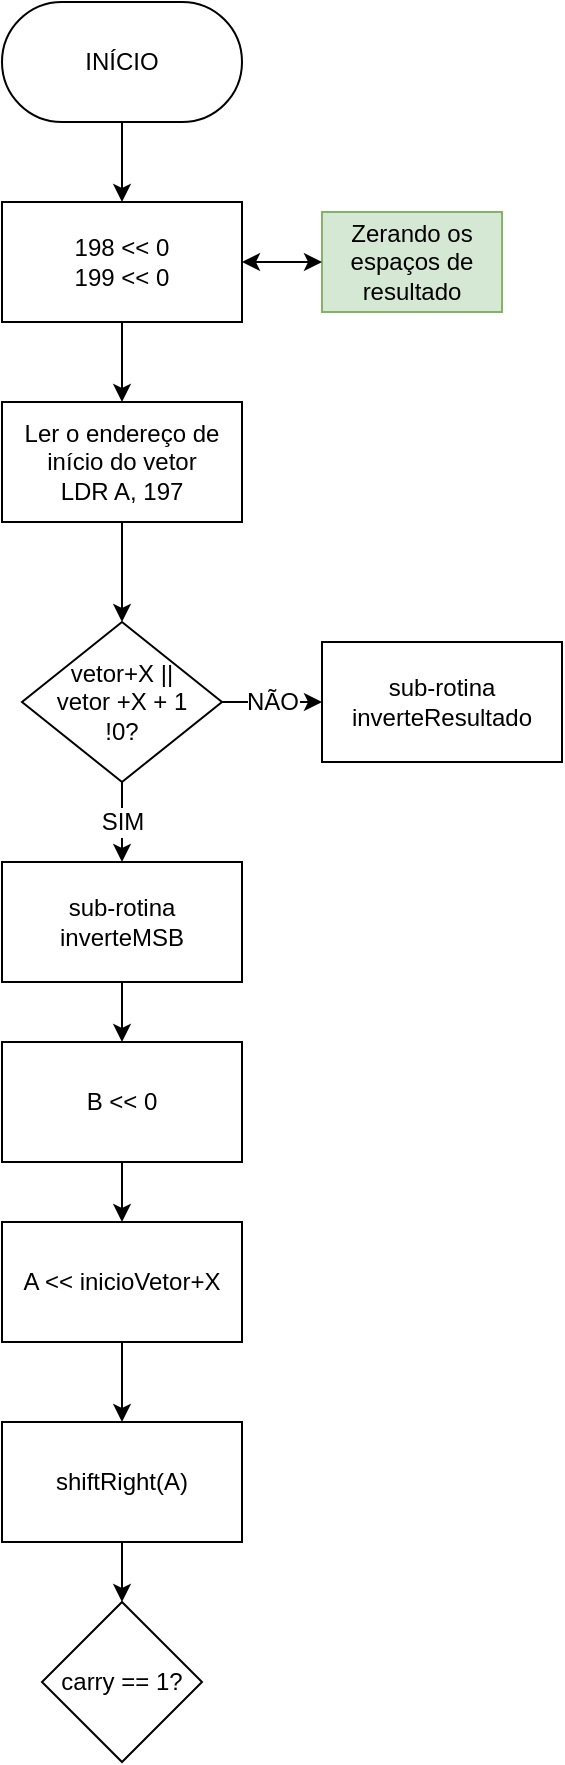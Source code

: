 <mxfile version="10.5.8" type="device"><diagram id="dCA2TlY6lDxiq0XONGCY" name="FluxogramaRad"><mxGraphModel dx="778" dy="492" grid="1" gridSize="10" guides="1" tooltips="1" connect="1" arrows="1" fold="1" page="1" pageScale="1" pageWidth="1169" pageHeight="1654" math="0" shadow="0"><root><mxCell id="0"/><mxCell id="1" parent="0"/><mxCell id="PgWtZmVva7IvM00GeAnz-1" value="INÍCIO" style="rounded=1;whiteSpace=wrap;html=1;arcSize=50;" parent="1" vertex="1"><mxGeometry x="70" y="40" width="120" height="60" as="geometry"/></mxCell><mxCell id="PgWtZmVva7IvM00GeAnz-2" value="" style="endArrow=classic;html=1;exitX=0.5;exitY=1;exitDx=0;exitDy=0;comic=0;" parent="1" source="PgWtZmVva7IvM00GeAnz-1" target="PgWtZmVva7IvM00GeAnz-3" edge="1"><mxGeometry width="50" height="50" relative="1" as="geometry"><mxPoint x="70" y="170" as="sourcePoint"/><mxPoint x="120" y="120" as="targetPoint"/></mxGeometry></mxCell><mxCell id="PgWtZmVva7IvM00GeAnz-3" value="198 &amp;lt;&amp;lt; 0&lt;br&gt;199 &amp;lt;&amp;lt; 0&lt;br&gt;" style="rounded=0;whiteSpace=wrap;html=1;arcSize=50;" parent="1" vertex="1"><mxGeometry x="70" y="140" width="120" height="60" as="geometry"/></mxCell><mxCell id="PgWtZmVva7IvM00GeAnz-4" value="Zerando os espaços de resultado" style="text;html=1;strokeColor=#82b366;fillColor=#d5e8d4;align=center;verticalAlign=middle;whiteSpace=wrap;rounded=0;comic=0;" parent="1" vertex="1"><mxGeometry x="230" y="145" width="90" height="50" as="geometry"/></mxCell><mxCell id="PgWtZmVva7IvM00GeAnz-5" value="" style="endArrow=classic;startArrow=classic;html=1;exitX=1;exitY=0.5;exitDx=0;exitDy=0;entryX=0;entryY=0.5;entryDx=0;entryDy=0;" parent="1" source="PgWtZmVva7IvM00GeAnz-3" target="PgWtZmVva7IvM00GeAnz-4" edge="1"><mxGeometry width="50" height="50" relative="1" as="geometry"><mxPoint x="190" y="200" as="sourcePoint"/><mxPoint x="240" y="150" as="targetPoint"/></mxGeometry></mxCell><mxCell id="PgWtZmVva7IvM00GeAnz-6" value="" style="endArrow=classic;html=1;exitX=0.5;exitY=1;exitDx=0;exitDy=0;comic=0;" parent="1" source="PgWtZmVva7IvM00GeAnz-3" target="PgWtZmVva7IvM00GeAnz-7" edge="1"><mxGeometry width="50" height="50" relative="1" as="geometry"><mxPoint x="70" y="270" as="sourcePoint"/><mxPoint x="120" y="220" as="targetPoint"/></mxGeometry></mxCell><mxCell id="PgWtZmVva7IvM00GeAnz-7" value="Ler o endereço de início do vetor&lt;br&gt;LDR A, 197&lt;br&gt;" style="rounded=0;whiteSpace=wrap;html=1;arcSize=50;" parent="1" vertex="1"><mxGeometry x="70" y="240" width="120" height="60" as="geometry"/></mxCell><mxCell id="PgWtZmVva7IvM00GeAnz-8" value="" style="endArrow=classic;html=1;exitX=0.5;exitY=1;exitDx=0;exitDy=0;entryX=0.5;entryY=0;entryDx=0;entryDy=0;" parent="1" source="PgWtZmVva7IvM00GeAnz-7" edge="1" target="3zC3S5GCJMYaCEiNNNBM-1"><mxGeometry width="50" height="50" relative="1" as="geometry"><mxPoint x="70" y="370" as="sourcePoint"/><mxPoint x="130" y="340" as="targetPoint"/></mxGeometry></mxCell><mxCell id="3zC3S5GCJMYaCEiNNNBM-2" value="SIM" style="edgeStyle=orthogonalEdgeStyle;rounded=0;orthogonalLoop=1;jettySize=auto;html=1;exitX=0.5;exitY=1;exitDx=0;exitDy=0;fontSize=12;entryX=0.5;entryY=0;entryDx=0;entryDy=0;" edge="1" parent="1" source="3zC3S5GCJMYaCEiNNNBM-1" target="IRDzsRvufDkLCITwKlTy-1"><mxGeometry relative="1" as="geometry"><mxPoint x="130" y="480" as="targetPoint"/></mxGeometry></mxCell><mxCell id="IRDzsRvufDkLCITwKlTy-2" value="NÃO" style="edgeStyle=orthogonalEdgeStyle;rounded=0;orthogonalLoop=1;jettySize=auto;html=1;exitX=1;exitY=0.5;exitDx=0;exitDy=0;fontSize=12;" edge="1" parent="1" source="3zC3S5GCJMYaCEiNNNBM-1" target="IRDzsRvufDkLCITwKlTy-3"><mxGeometry relative="1" as="geometry"><mxPoint x="230" y="390" as="targetPoint"/></mxGeometry></mxCell><mxCell id="3zC3S5GCJMYaCEiNNNBM-1" value="vetor+X ||&lt;br&gt;vetor +X + 1&lt;br&gt;!0?&lt;br&gt;" style="rhombus;whiteSpace=wrap;html=1;rounded=0;comic=0;strokeColor=#000000;fillColor=#ffffff;fontSize=12;" vertex="1" parent="1"><mxGeometry x="80" y="350" width="100" height="80" as="geometry"/></mxCell><mxCell id="iWCaTpJ13cdqFL-BZ0NF-1" style="edgeStyle=orthogonalEdgeStyle;rounded=0;orthogonalLoop=1;jettySize=auto;html=1;exitX=0.5;exitY=1;exitDx=0;exitDy=0;fontSize=12;" edge="1" parent="1" source="IRDzsRvufDkLCITwKlTy-1" target="ZeMMBqFYCatXRMTXpmBY-2"><mxGeometry relative="1" as="geometry"><mxPoint x="130" y="560" as="targetPoint"/></mxGeometry></mxCell><mxCell id="IRDzsRvufDkLCITwKlTy-1" value="sub-rotina&lt;br&gt;inverteMSB&lt;br&gt;" style="rounded=0;whiteSpace=wrap;html=1;comic=0;strokeColor=#000000;fillColor=#ffffff;fontSize=12;" vertex="1" parent="1"><mxGeometry x="70" y="470" width="120" height="60" as="geometry"/></mxCell><mxCell id="IRDzsRvufDkLCITwKlTy-3" value="sub-rotina&lt;br&gt;inverteResultado&lt;br&gt;" style="rounded=0;whiteSpace=wrap;html=1;" vertex="1" parent="1"><mxGeometry x="230" y="360" width="120" height="60" as="geometry"/></mxCell><mxCell id="ZeMMBqFYCatXRMTXpmBY-5" style="edgeStyle=orthogonalEdgeStyle;rounded=0;orthogonalLoop=1;jettySize=auto;html=1;exitX=0.5;exitY=1;exitDx=0;exitDy=0;fontSize=12;" edge="1" parent="1" source="ZeMMBqFYCatXRMTXpmBY-2" target="ZeMMBqFYCatXRMTXpmBY-6"><mxGeometry relative="1" as="geometry"><mxPoint x="130" y="680" as="targetPoint"/></mxGeometry></mxCell><mxCell id="ZeMMBqFYCatXRMTXpmBY-2" value="B &amp;lt;&amp;lt; 0" style="rounded=0;whiteSpace=wrap;html=1;" vertex="1" parent="1"><mxGeometry x="70" y="560" width="120" height="60" as="geometry"/></mxCell><mxCell id="h7rvbmi7jlKQdl5PNXpe-1" style="edgeStyle=orthogonalEdgeStyle;rounded=0;orthogonalLoop=1;jettySize=auto;html=1;exitX=0.5;exitY=1;exitDx=0;exitDy=0;fontSize=12;" edge="1" parent="1" source="ZeMMBqFYCatXRMTXpmBY-6" target="h7rvbmi7jlKQdl5PNXpe-2"><mxGeometry relative="1" as="geometry"><mxPoint x="130" y="780" as="targetPoint"/></mxGeometry></mxCell><mxCell id="ZeMMBqFYCatXRMTXpmBY-6" value="A &amp;lt;&amp;lt; inicioVetor+X" style="rounded=0;whiteSpace=wrap;html=1;" vertex="1" parent="1"><mxGeometry x="70" y="650" width="120" height="60" as="geometry"/></mxCell><mxCell id="Y6kmx7WWFdqGR04vTdgM-1" style="edgeStyle=orthogonalEdgeStyle;rounded=0;orthogonalLoop=1;jettySize=auto;html=1;exitX=0.5;exitY=1;exitDx=0;exitDy=0;fontSize=12;" edge="1" parent="1" source="h7rvbmi7jlKQdl5PNXpe-2" target="Y6kmx7WWFdqGR04vTdgM-2"><mxGeometry relative="1" as="geometry"><mxPoint x="130" y="870" as="targetPoint"/></mxGeometry></mxCell><mxCell id="h7rvbmi7jlKQdl5PNXpe-2" value="shiftRight(A)" style="rounded=0;whiteSpace=wrap;html=1;" vertex="1" parent="1"><mxGeometry x="70" y="750" width="120" height="60" as="geometry"/></mxCell><mxCell id="Y6kmx7WWFdqGR04vTdgM-2" value="carry == 1?" style="rhombus;whiteSpace=wrap;html=1;" vertex="1" parent="1"><mxGeometry x="90" y="840" width="80" height="80" as="geometry"/></mxCell></root></mxGraphModel></diagram><diagram id="k7YiRjTDtcQnAlI7Et77" name="FluxogramaC"><mxGraphModel dx="915" dy="579" grid="1" gridSize="10" guides="1" tooltips="1" connect="1" arrows="1" fold="1" page="1" pageScale="1" pageWidth="1169" pageHeight="1654" math="0" shadow="0"><root><mxCell id="a9_WPh1rAfJv-SnhLLY3-0"/><mxCell id="a9_WPh1rAfJv-SnhLLY3-1" parent="a9_WPh1rAfJv-SnhLLY3-0"/><mxCell id="SX3fTWgBd0jloyepQEvo-0" value="INÍCIO DO PROGRAMA" style="rounded=1;whiteSpace=wrap;html=1;strokeColor=#000000;fillColor=#ffffff;arcSize=50;" parent="a9_WPh1rAfJv-SnhLLY3-1" vertex="1"><mxGeometry x="20" y="20" width="120" height="60" as="geometry"/></mxCell><mxCell id="SX3fTWgBd0jloyepQEvo-1" value="" style="endArrow=classic;html=1;exitX=0.5;exitY=1;exitDx=0;exitDy=0;" parent="a9_WPh1rAfJv-SnhLLY3-1" source="SX3fTWgBd0jloyepQEvo-0" target="SX3fTWgBd0jloyepQEvo-2" edge="1"><mxGeometry width="50" height="50" relative="1" as="geometry"><mxPoint x="20" y="150" as="sourcePoint"/><mxPoint x="80" y="130" as="targetPoint"/></mxGeometry></mxCell><mxCell id="SX3fTWgBd0jloyepQEvo-2" value="Declaração de variáveis inicializadas em 0&lt;br&gt;" style="rounded=0;whiteSpace=wrap;html=1;" parent="a9_WPh1rAfJv-SnhLLY3-1" vertex="1"><mxGeometry x="20" y="110" width="120" height="60" as="geometry"/></mxCell><mxCell id="SX3fTWgBd0jloyepQEvo-3" value="" style="endArrow=classic;html=1;exitX=0.5;exitY=1;exitDx=0;exitDy=0;" parent="a9_WPh1rAfJv-SnhLLY3-1" source="SX3fTWgBd0jloyepQEvo-2" target="SX3fTWgBd0jloyepQEvo-4" edge="1"><mxGeometry width="50" height="50" relative="1" as="geometry"><mxPoint x="20" y="240" as="sourcePoint"/><mxPoint x="70" y="190" as="targetPoint"/></mxGeometry></mxCell><mxCell id="SX3fTWgBd0jloyepQEvo-4" value="Leitura do endereço de início do vetor para variável ponteiro" style="rounded=0;whiteSpace=wrap;html=1;" parent="a9_WPh1rAfJv-SnhLLY3-1" vertex="1"><mxGeometry x="20" y="210" width="120" height="60" as="geometry"/></mxCell><mxCell id="SX3fTWgBd0jloyepQEvo-5" value="" style="endArrow=classic;html=1;exitX=0.5;exitY=1;exitDx=0;exitDy=0;" parent="a9_WPh1rAfJv-SnhLLY3-1" source="SX3fTWgBd0jloyepQEvo-4" target="SX3fTWgBd0jloyepQEvo-7" edge="1"><mxGeometry width="50" height="50" relative="1" as="geometry"><mxPoint x="20" y="340" as="sourcePoint"/><mxPoint x="160" y="310" as="targetPoint"/></mxGeometry></mxCell><mxCell id="SX3fTWgBd0jloyepQEvo-7" value="vetor[i] OU&amp;nbsp;&lt;br style=&quot;font-size: 12px&quot;&gt;vetor[i+1] são&lt;br style=&quot;font-size: 12px&quot;&gt;diferentes&lt;br&gt;&amp;nbsp;de 0?" style="rhombus;whiteSpace=wrap;html=1;rounded=0;strokeColor=#000000;fillColor=#ffffff;fontSize=12;" parent="a9_WPh1rAfJv-SnhLLY3-1" vertex="1"><mxGeometry x="15" y="310" width="130" height="100" as="geometry"/></mxCell><mxCell id="SX3fTWgBd0jloyepQEvo-8" value="NÃO" style="endArrow=classic;html=1;exitX=1;exitY=0.5;exitDx=0;exitDy=0;entryX=0;entryY=0.5;entryDx=0;entryDy=0;" parent="a9_WPh1rAfJv-SnhLLY3-1" source="SX3fTWgBd0jloyepQEvo-7" edge="1"><mxGeometry width="50" height="50" relative="1" as="geometry"><mxPoint x="20" y="480" as="sourcePoint"/><mxPoint x="190" y="360" as="targetPoint"/></mxGeometry></mxCell><mxCell id="SX3fTWgBd0jloyepQEvo-10" value="SIM" style="endArrow=classic;html=1;exitX=0.5;exitY=1;exitDx=0;exitDy=0;entryX=0.5;entryY=0;entryDx=0;entryDy=0;" parent="a9_WPh1rAfJv-SnhLLY3-1" source="SX3fTWgBd0jloyepQEvo-7" target="WjsxsBZY9mCBMnqQpR8--10" edge="1"><mxGeometry width="50" height="50" relative="1" as="geometry"><mxPoint x="20" y="480" as="sourcePoint"/><mxPoint x="80" y="460" as="targetPoint"/></mxGeometry></mxCell><mxCell id="WjsxsBZY9mCBMnqQpR8--7" value="&lt;div style=&quot;text-align: left&quot;&gt;&lt;span&gt;char:&lt;/span&gt;&lt;/div&gt;&lt;div style=&quot;text-align: left&quot;&gt;&lt;span&gt;registradorA = 0, registradorB = 0,&lt;/span&gt;&lt;/div&gt;&lt;div style=&quot;text-align: left&quot;&gt;&lt;span&gt;resultadoMSB = 0, resultadoLSB = 0,&lt;/span&gt;&lt;/div&gt;&lt;div style=&quot;text-align: left&quot;&gt;&lt;span&gt;i&lt;/span&gt;&lt;span&gt;&amp;nbsp;= 0&lt;/span&gt;&lt;span&gt;,&amp;nbsp;&lt;/span&gt;&lt;span&gt;vetor[55]** ***,&lt;/span&gt;&lt;/div&gt;&lt;div style=&quot;text-align: left&quot;&gt;&lt;span&gt;carry = 0&lt;/span&gt;&lt;/div&gt;&lt;div style=&quot;text-align: left&quot;&gt;&lt;span&gt;&lt;br&gt;&lt;/span&gt;&lt;/div&gt;&lt;div style=&quot;text-align: left&quot;&gt;&lt;span&gt;*i corresponde ao registradorX no Ramses, mas chamo aqui de i por limpeza de código&lt;/span&gt;&lt;/div&gt;&lt;div style=&quot;text-align: left&quot;&gt;&lt;span&gt;**vetor possui 55 posições possíveis e será preenchido manualmente para casos de teste&lt;/span&gt;&lt;/div&gt;&lt;div style=&quot;text-align: left&quot;&gt;***ao invés de declarar uma variável para marcar o início do vetor como será feito no Ramses, será usada a própria &quot;vetor[0]&quot; como ponteiro para o início&lt;/div&gt;" style="text;html=1;strokeColor=#82b366;fillColor=#d5e8d4;align=center;verticalAlign=middle;whiteSpace=wrap;rounded=0;comic=0;" parent="a9_WPh1rAfJv-SnhLLY3-1" vertex="1"><mxGeometry x="200" y="18.5" width="220" height="243" as="geometry"/></mxCell><mxCell id="WjsxsBZY9mCBMnqQpR8--8" value="" style="endArrow=classic;startArrow=classic;html=1;exitX=1;exitY=0.5;exitDx=0;exitDy=0;entryX=0;entryY=0.5;entryDx=0;entryDy=0;" parent="a9_WPh1rAfJv-SnhLLY3-1" source="SX3fTWgBd0jloyepQEvo-2" target="WjsxsBZY9mCBMnqQpR8--7" edge="1"><mxGeometry width="50" height="50" relative="1" as="geometry"><mxPoint x="20" y="690" as="sourcePoint"/><mxPoint x="70" y="640" as="targetPoint"/></mxGeometry></mxCell><mxCell id="WjsxsBZY9mCBMnqQpR8--10" value="sub-rotina (função) inverteMSB&lt;br&gt;" style="rounded=0;whiteSpace=wrap;html=1;" parent="a9_WPh1rAfJv-SnhLLY3-1" vertex="1"><mxGeometry x="20" y="440" width="120" height="60" as="geometry"/></mxCell><mxCell id="WjsxsBZY9mCBMnqQpR8--11" value="" style="endArrow=classic;html=1;exitX=0.5;exitY=1;exitDx=0;exitDy=0;" parent="a9_WPh1rAfJv-SnhLLY3-1" source="WjsxsBZY9mCBMnqQpR8--10" target="WjsxsBZY9mCBMnqQpR8--18" edge="1"><mxGeometry width="50" height="50" relative="1" as="geometry"><mxPoint x="20" y="880" as="sourcePoint"/><mxPoint x="80" y="520" as="targetPoint"/></mxGeometry></mxCell><mxCell id="WjsxsBZY9mCBMnqQpR8--34" value="inverteMSB" style="group;fillColor=#d5e8d4;strokeColor=#82b366;strokeWidth=1;perimeterSpacing=0;fontStyle=1;rounded=0;labelBackgroundColor=#ffffff;" parent="a9_WPh1rAfJv-SnhLLY3-1" vertex="1" connectable="0"><mxGeometry x="20" y="530" width="490" height="570" as="geometry"/></mxCell><mxCell id="SX3fTWgBd0jloyepQEvo-11" value="registradorA &amp;lt;&amp;lt; &lt;br&gt;vetor[i]&lt;br&gt;" style="rounded=0;whiteSpace=wrap;html=1;" parent="WjsxsBZY9mCBMnqQpR8--34" vertex="1"><mxGeometry y="100" width="120" height="60" as="geometry"/></mxCell><mxCell id="WjsxsBZY9mCBMnqQpR8--1" value="" style="endArrow=classic;html=1;exitX=0.5;exitY=1;exitDx=0;exitDy=0;entryX=0.5;entryY=0;entryDx=0;entryDy=0;" parent="WjsxsBZY9mCBMnqQpR8--34" source="SX3fTWgBd0jloyepQEvo-11" target="WjsxsBZY9mCBMnqQpR8--4" edge="1"><mxGeometry width="50" height="50" relative="1" as="geometry"><mxPoint y="60" as="sourcePoint"/><mxPoint x="100" y="20" as="targetPoint"/></mxGeometry></mxCell><mxCell id="WjsxsBZY9mCBMnqQpR8--18" value="registradorB &amp;lt;&amp;lt; 0" style="rounded=1;whiteSpace=wrap;html=1;arcSize=50;" parent="WjsxsBZY9mCBMnqQpR8--34" vertex="1"><mxGeometry width="120" height="60" as="geometry"/></mxCell><mxCell id="WjsxsBZY9mCBMnqQpR8--25" value="i++" style="rounded=0;whiteSpace=wrap;html=1;comic=0;strokeColor=#000000;fillColor=#ffffff;gradientColor=none;" parent="WjsxsBZY9mCBMnqQpR8--34" vertex="1"><mxGeometry x="360" y="190" width="120" height="60" as="geometry"/></mxCell><mxCell id="WjsxsBZY9mCBMnqQpR8--39" value="resultadoLSB &amp;lt;&amp;lt; registradorA" style="rounded=0;whiteSpace=wrap;html=1;" parent="WjsxsBZY9mCBMnqQpR8--34" vertex="1"><mxGeometry x="360" y="89" width="120" height="60" as="geometry"/></mxCell><mxCell id="WjsxsBZY9mCBMnqQpR8--40" value="" style="endArrow=classic;html=1;exitX=0.5;exitY=1;exitDx=0;exitDy=0;entryX=0.5;entryY=0;entryDx=0;entryDy=0;" parent="WjsxsBZY9mCBMnqQpR8--34" source="WjsxsBZY9mCBMnqQpR8--39" target="WjsxsBZY9mCBMnqQpR8--25" edge="1"><mxGeometry width="50" height="50" relative="1" as="geometry"><mxPoint y="640" as="sourcePoint"/><mxPoint x="50" y="590" as="targetPoint"/></mxGeometry></mxCell><mxCell id="WjsxsBZY9mCBMnqQpR8--46" value="" style="endArrow=classic;html=1;exitX=0.5;exitY=1;exitDx=0;exitDy=0;entryX=0.5;entryY=0;entryDx=0;entryDy=0;" parent="WjsxsBZY9mCBMnqQpR8--34" source="WjsxsBZY9mCBMnqQpR8--18" target="SX3fTWgBd0jloyepQEvo-11" edge="1"><mxGeometry width="50" height="50" relative="1" as="geometry"><mxPoint y="640" as="sourcePoint"/><mxPoint x="50" y="590" as="targetPoint"/></mxGeometry></mxCell><mxCell id="WjsxsBZY9mCBMnqQpR8--97" value="FIM DA SUB-ROTINA" style="rounded=1;whiteSpace=wrap;html=1;comic=0;strokeColor=#000000;strokeWidth=1;fillColor=#ffffff;gradientColor=none;arcSize=50;" parent="WjsxsBZY9mCBMnqQpR8--34" vertex="1"><mxGeometry x="357.5" y="400" width="120" height="60" as="geometry"/></mxCell><mxCell id="Od-lPtCEd5k9DFupWi8m-9" value="rotateRightx4" style="group;fillColor=#e1d5e7;strokeColor=#9673a6;fontStyle=1;fontSize=9;" vertex="1" connectable="0" parent="WjsxsBZY9mCBMnqQpR8--34"><mxGeometry y="190" width="305" height="380" as="geometry"/></mxCell><mxCell id="WjsxsBZY9mCBMnqQpR8--4" value="carry &amp;lt;&amp;lt; registradorA&amp;nbsp;% 2" style="rounded=0;whiteSpace=wrap;html=1;comic=0;strokeColor=#000000;fillColor=#ffffff;gradientColor=none;" parent="Od-lPtCEd5k9DFupWi8m-9" vertex="1"><mxGeometry y="10" width="120" height="60" as="geometry"/></mxCell><mxCell id="WjsxsBZY9mCBMnqQpR8--9" value="" style="endArrow=classic;html=1;exitX=0.5;exitY=1;exitDx=0;exitDy=0;entryX=0.5;entryY=0;entryDx=0;entryDy=0;" parent="Od-lPtCEd5k9DFupWi8m-9" source="WjsxsBZY9mCBMnqQpR8--4" target="WjsxsBZY9mCBMnqQpR8--13" edge="1"><mxGeometry width="50" height="50" relative="1" as="geometry"><mxPoint y="-30" as="sourcePoint"/><mxPoint x="60" y="50" as="targetPoint"/></mxGeometry></mxCell><mxCell id="WjsxsBZY9mCBMnqQpR8--13" value="registradorA &amp;lt;&amp;lt; registradorA / 2" style="rounded=0;whiteSpace=wrap;html=1;comic=0;strokeColor=#000000;fillColor=#ffffff;gradientColor=none;" parent="Od-lPtCEd5k9DFupWi8m-9" vertex="1"><mxGeometry y="110" width="120" height="60" as="geometry"/></mxCell><mxCell id="WjsxsBZY9mCBMnqQpR8--17" value="registradorB &amp;lt; 4" style="rhombus;whiteSpace=wrap;html=1;" parent="Od-lPtCEd5k9DFupWi8m-9" vertex="1"><mxGeometry x="185" width="120" height="80" as="geometry"/></mxCell><mxCell id="WjsxsBZY9mCBMnqQpR8--20" value="" style="endArrow=classic;html=1;exitX=0.5;exitY=1;exitDx=0;exitDy=0;" parent="Od-lPtCEd5k9DFupWi8m-9" source="WjsxsBZY9mCBMnqQpR8--13" target="WjsxsBZY9mCBMnqQpR8--26" edge="1"><mxGeometry width="50" height="50" relative="1" as="geometry"><mxPoint y="240" as="sourcePoint"/><mxPoint x="50" y="200" as="targetPoint"/></mxGeometry></mxCell><mxCell id="WjsxsBZY9mCBMnqQpR8--21" value="registadorB++" style="rounded=0;whiteSpace=wrap;html=1;" parent="Od-lPtCEd5k9DFupWi8m-9" vertex="1"><mxGeometry x="185" y="210" width="120" height="60" as="geometry"/></mxCell><mxCell id="WjsxsBZY9mCBMnqQpR8--26" value="carry == 1" style="rhombus;whiteSpace=wrap;html=1;" parent="Od-lPtCEd5k9DFupWi8m-9" vertex="1"><mxGeometry x="20" y="200" width="80" height="80" as="geometry"/></mxCell><mxCell id="WjsxsBZY9mCBMnqQpR8--27" value="SIM" style="endArrow=classic;html=1;exitX=0.5;exitY=1;exitDx=0;exitDy=0;" parent="Od-lPtCEd5k9DFupWi8m-9" source="WjsxsBZY9mCBMnqQpR8--26" target="WjsxsBZY9mCBMnqQpR8--28" edge="1"><mxGeometry width="50" height="50" relative="1" as="geometry"><mxPoint y="350" as="sourcePoint"/><mxPoint x="60" y="320" as="targetPoint"/></mxGeometry></mxCell><mxCell id="WjsxsBZY9mCBMnqQpR8--28" value="registradorA += 128" style="rounded=0;whiteSpace=wrap;html=1;" parent="Od-lPtCEd5k9DFupWi8m-9" vertex="1"><mxGeometry y="320" width="120" height="60" as="geometry"/></mxCell><mxCell id="WjsxsBZY9mCBMnqQpR8--29" value="NÃO" style="endArrow=classic;html=1;exitX=1;exitY=0.5;exitDx=0;exitDy=0;" parent="Od-lPtCEd5k9DFupWi8m-9" source="WjsxsBZY9mCBMnqQpR8--26" target="WjsxsBZY9mCBMnqQpR8--21" edge="1"><mxGeometry width="50" height="50" relative="1" as="geometry"><mxPoint y="450" as="sourcePoint"/><mxPoint x="50" y="400" as="targetPoint"/></mxGeometry></mxCell><mxCell id="WjsxsBZY9mCBMnqQpR8--30" value="" style="endArrow=classic;html=1;exitX=1;exitY=0.5;exitDx=0;exitDy=0;entryX=0.5;entryY=1;entryDx=0;entryDy=0;" parent="Od-lPtCEd5k9DFupWi8m-9" source="WjsxsBZY9mCBMnqQpR8--28" target="WjsxsBZY9mCBMnqQpR8--21" edge="1"><mxGeometry width="50" height="50" relative="1" as="geometry"><mxPoint y="450" as="sourcePoint"/><mxPoint x="50" y="400" as="targetPoint"/><Array as="points"><mxPoint x="245" y="350"/></Array></mxGeometry></mxCell><mxCell id="WjsxsBZY9mCBMnqQpR8--23" value="SIM" style="endArrow=classic;html=1;exitX=0;exitY=0.5;exitDx=0;exitDy=0;entryX=1;entryY=0.5;entryDx=0;entryDy=0;" parent="Od-lPtCEd5k9DFupWi8m-9" source="WjsxsBZY9mCBMnqQpR8--17" target="WjsxsBZY9mCBMnqQpR8--4" edge="1"><mxGeometry width="50" height="50" relative="1" as="geometry"><mxPoint y="530" as="sourcePoint"/><mxPoint x="50" y="480" as="targetPoint"/></mxGeometry></mxCell><mxCell id="WjsxsBZY9mCBMnqQpR8--22" value="" style="endArrow=classic;html=1;exitX=0.5;exitY=0;exitDx=0;exitDy=0;entryX=0.5;entryY=1;entryDx=0;entryDy=0;" parent="Od-lPtCEd5k9DFupWi8m-9" source="WjsxsBZY9mCBMnqQpR8--21" target="WjsxsBZY9mCBMnqQpR8--17" edge="1"><mxGeometry width="50" height="50" relative="1" as="geometry"><mxPoint y="530" as="sourcePoint"/><mxPoint x="50" y="480" as="targetPoint"/><Array as="points"/></mxGeometry></mxCell><mxCell id="WjsxsBZY9mCBMnqQpR8--35" value="" style="endArrow=classic;html=1;exitX=0.5;exitY=1;exitDx=0;exitDy=0;" parent="a9_WPh1rAfJv-SnhLLY3-1" source="WjsxsBZY9mCBMnqQpR8--25" target="WjsxsBZY9mCBMnqQpR8--36" edge="1"><mxGeometry width="50" height="50" relative="1" as="geometry"><mxPoint x="80" y="1170" as="sourcePoint"/><mxPoint x="450" y="840" as="targetPoint"/></mxGeometry></mxCell><mxCell id="WjsxsBZY9mCBMnqQpR8--36" value="sub-rotina (função)&lt;br&gt;inverteLSB&lt;br&gt;" style="rounded=0;whiteSpace=wrap;html=1;" parent="a9_WPh1rAfJv-SnhLLY3-1" vertex="1"><mxGeometry x="380" y="810" width="120" height="60" as="geometry"/></mxCell><mxCell id="WjsxsBZY9mCBMnqQpR8--37" value="registradorA += resultadoLSB" style="rounded=0;whiteSpace=wrap;html=1;" parent="a9_WPh1rAfJv-SnhLLY3-1" vertex="1"><mxGeometry x="205" y="620" width="120" height="60" as="geometry"/></mxCell><mxCell id="WjsxsBZY9mCBMnqQpR8--24" value="NÃO" style="endArrow=classic;html=1;exitX=0.5;exitY=0;exitDx=0;exitDy=0;" parent="a9_WPh1rAfJv-SnhLLY3-1" source="WjsxsBZY9mCBMnqQpR8--17" target="WjsxsBZY9mCBMnqQpR8--37" edge="1"><mxGeometry width="50" height="50" relative="1" as="geometry"><mxPoint x="20" y="1060" as="sourcePoint"/><mxPoint x="265" y="680" as="targetPoint"/></mxGeometry></mxCell><mxCell id="WjsxsBZY9mCBMnqQpR8--38" value="" style="endArrow=classic;html=1;exitX=1;exitY=0.5;exitDx=0;exitDy=0;" parent="a9_WPh1rAfJv-SnhLLY3-1" source="WjsxsBZY9mCBMnqQpR8--37" target="WjsxsBZY9mCBMnqQpR8--39" edge="1"><mxGeometry width="50" height="50" relative="1" as="geometry"><mxPoint x="20" y="1170" as="sourcePoint"/><mxPoint x="360" y="649" as="targetPoint"/></mxGeometry></mxCell><mxCell id="WjsxsBZY9mCBMnqQpR8--41" value="" style="endArrow=classic;html=1;exitX=1;exitY=0.5;exitDx=0;exitDy=0;entryX=0;entryY=0.5;entryDx=0;entryDy=0;" parent="a9_WPh1rAfJv-SnhLLY3-1" source="WjsxsBZY9mCBMnqQpR8--36" target="WjsxsBZY9mCBMnqQpR8--42" edge="1"><mxGeometry width="50" height="50" relative="1" as="geometry"><mxPoint x="20" y="1170" as="sourcePoint"/><mxPoint x="550" y="840" as="targetPoint"/><Array as="points"><mxPoint x="520" y="840"/><mxPoint x="520" y="560"/></Array></mxGeometry></mxCell><mxCell id="WjsxsBZY9mCBMnqQpR8--93" value="inverteLSB" style="group;fillColor=#f8cecc;strokeColor=#b85450;fontStyle=1;labelBackgroundColor=#ffffff;" parent="a9_WPh1rAfJv-SnhLLY3-1" vertex="1" connectable="0"><mxGeometry x="549.706" y="530" width="500.324" height="570" as="geometry"/></mxCell><mxCell id="WjsxsBZY9mCBMnqQpR8--42" value="registradorB &amp;lt;&amp;lt; 0" style="rounded=1;whiteSpace=wrap;html=1;arcSize=50;" parent="WjsxsBZY9mCBMnqQpR8--93" vertex="1"><mxGeometry x="0.294" width="120" height="60" as="geometry"/></mxCell><mxCell id="WjsxsBZY9mCBMnqQpR8--50" value="registradorA &amp;lt;&amp;lt; &lt;br&gt;vetor[i]&lt;br&gt;" style="rounded=0;whiteSpace=wrap;html=1;" parent="WjsxsBZY9mCBMnqQpR8--93" vertex="1"><mxGeometry y="99.912" width="120" height="60" as="geometry"/></mxCell><mxCell id="WjsxsBZY9mCBMnqQpR8--49" style="edgeStyle=orthogonalEdgeStyle;rounded=0;comic=0;orthogonalLoop=1;jettySize=auto;html=1;exitX=0.5;exitY=1;exitDx=0;exitDy=0;" parent="WjsxsBZY9mCBMnqQpR8--93" source="WjsxsBZY9mCBMnqQpR8--42" target="WjsxsBZY9mCBMnqQpR8--50" edge="1"><mxGeometry relative="1" as="geometry"><mxPoint x="60" y="100.412" as="targetPoint"/></mxGeometry></mxCell><mxCell id="WjsxsBZY9mCBMnqQpR8--51" style="edgeStyle=orthogonalEdgeStyle;rounded=0;comic=0;orthogonalLoop=1;jettySize=auto;html=1;exitX=0.5;exitY=1;exitDx=0;exitDy=0;" parent="WjsxsBZY9mCBMnqQpR8--93" source="WjsxsBZY9mCBMnqQpR8--50" target="WjsxsBZY9mCBMnqQpR8--52" edge="1"><mxGeometry relative="1" as="geometry"><mxPoint x="60" y="200.412" as="targetPoint"/></mxGeometry></mxCell><mxCell id="WjsxsBZY9mCBMnqQpR8--87" value="registradorA += resultadoMSB" style="rounded=0;whiteSpace=wrap;html=1;" parent="WjsxsBZY9mCBMnqQpR8--93" vertex="1"><mxGeometry x="200.294" y="89" width="120" height="60" as="geometry"/></mxCell><mxCell id="WjsxsBZY9mCBMnqQpR8--88" value="NÃO" style="edgeStyle=orthogonalEdgeStyle;comic=0;orthogonalLoop=1;jettySize=auto;html=1;exitX=0.5;exitY=0;exitDx=0;exitDy=0;entryX=0.5;entryY=1;entryDx=0;entryDy=0;" parent="WjsxsBZY9mCBMnqQpR8--93" source="WjsxsBZY9mCBMnqQpR8--84" target="WjsxsBZY9mCBMnqQpR8--87" edge="1"><mxGeometry relative="1" as="geometry"/></mxCell><mxCell id="WjsxsBZY9mCBMnqQpR8--89" value="resultadoMSB &amp;lt;&amp;lt; registradorA" style="rounded=0;whiteSpace=wrap;html=1;" parent="WjsxsBZY9mCBMnqQpR8--93" vertex="1"><mxGeometry x="380.294" y="89" width="120" height="60" as="geometry"/></mxCell><mxCell id="WjsxsBZY9mCBMnqQpR8--90" style="edgeStyle=orthogonalEdgeStyle;comic=0;orthogonalLoop=1;jettySize=auto;html=1;exitX=1;exitY=0.5;exitDx=0;exitDy=0;entryX=0;entryY=0.5;entryDx=0;entryDy=0;" parent="WjsxsBZY9mCBMnqQpR8--93" source="WjsxsBZY9mCBMnqQpR8--87" target="WjsxsBZY9mCBMnqQpR8--89" edge="1"><mxGeometry relative="1" as="geometry"/></mxCell><mxCell id="WjsxsBZY9mCBMnqQpR8--96" style="edgeStyle=orthogonalEdgeStyle;comic=0;orthogonalLoop=1;jettySize=auto;html=1;exitX=0.5;exitY=1;exitDx=0;exitDy=0;entryX=0.5;entryY=0;entryDx=0;entryDy=0;" parent="WjsxsBZY9mCBMnqQpR8--93" source="WjsxsBZY9mCBMnqQpR8--91" target="WjsxsBZY9mCBMnqQpR8--95" edge="1"><mxGeometry relative="1" as="geometry"/></mxCell><mxCell id="WjsxsBZY9mCBMnqQpR8--91" value="i++" style="rounded=0;whiteSpace=wrap;html=1;comic=0;strokeColor=#000000;fillColor=#ffffff;gradientColor=none;" parent="WjsxsBZY9mCBMnqQpR8--93" vertex="1"><mxGeometry x="380.324" y="190" width="120" height="60" as="geometry"/></mxCell><mxCell id="WjsxsBZY9mCBMnqQpR8--92" style="edgeStyle=orthogonalEdgeStyle;comic=0;orthogonalLoop=1;jettySize=auto;html=1;exitX=0.5;exitY=1;exitDx=0;exitDy=0;entryX=0.5;entryY=0;entryDx=0;entryDy=0;" parent="WjsxsBZY9mCBMnqQpR8--93" source="WjsxsBZY9mCBMnqQpR8--89" target="WjsxsBZY9mCBMnqQpR8--91" edge="1"><mxGeometry relative="1" as="geometry"/></mxCell><mxCell id="WjsxsBZY9mCBMnqQpR8--95" value="FIM DA SUB-ROTINA" style="rounded=1;whiteSpace=wrap;html=1;comic=0;strokeColor=#000000;strokeWidth=1;fillColor=#ffffff;gradientColor=none;arcSize=50;" parent="WjsxsBZY9mCBMnqQpR8--93" vertex="1"><mxGeometry x="380.294" y="280" width="120" height="60" as="geometry"/></mxCell><mxCell id="Od-lPtCEd5k9DFupWi8m-4" value="rotateRightx4" style="group;fillColor=#e1d5e7;strokeColor=#9673a6;fontStyle=1;fontSize=9;" vertex="1" connectable="0" parent="WjsxsBZY9mCBMnqQpR8--93"><mxGeometry y="190" width="320.294" height="380" as="geometry"/></mxCell><mxCell id="WjsxsBZY9mCBMnqQpR8--52" value="carry &amp;lt;&amp;lt; &lt;br&gt;registradorA % 2" style="rounded=0;whiteSpace=wrap;html=1;" parent="Od-lPtCEd5k9DFupWi8m-4" vertex="1"><mxGeometry y="9.912" width="120" height="60" as="geometry"/></mxCell><mxCell id="WjsxsBZY9mCBMnqQpR8--54" value="registradorA &amp;lt;&amp;lt; registradorA / 2" style="rounded=0;whiteSpace=wrap;html=1;" parent="Od-lPtCEd5k9DFupWi8m-4" vertex="1"><mxGeometry x="0.294" y="107" width="120" height="63" as="geometry"/></mxCell><mxCell id="WjsxsBZY9mCBMnqQpR8--78" value="carry == 1" style="rhombus;whiteSpace=wrap;html=1;" parent="Od-lPtCEd5k9DFupWi8m-4" vertex="1"><mxGeometry x="19.794" y="200" width="80" height="80" as="geometry"/></mxCell><mxCell id="WjsxsBZY9mCBMnqQpR8--79" value="registradorA += 128" style="rounded=0;whiteSpace=wrap;html=1;" parent="Od-lPtCEd5k9DFupWi8m-4" vertex="1"><mxGeometry x="0.294" y="320" width="120" height="60" as="geometry"/></mxCell><mxCell id="WjsxsBZY9mCBMnqQpR8--81" value="registadorB++" style="rounded=0;whiteSpace=wrap;html=1;" parent="Od-lPtCEd5k9DFupWi8m-4" vertex="1"><mxGeometry x="200.294" y="210" width="120" height="60" as="geometry"/></mxCell><mxCell id="WjsxsBZY9mCBMnqQpR8--84" value="registradorB &amp;lt; 4" style="rhombus;whiteSpace=wrap;html=1;" parent="Od-lPtCEd5k9DFupWi8m-4" vertex="1"><mxGeometry x="200.294" width="120" height="80" as="geometry"/></mxCell><mxCell id="WjsxsBZY9mCBMnqQpR8--53" style="edgeStyle=orthogonalEdgeStyle;rounded=0;comic=0;orthogonalLoop=1;jettySize=auto;html=1;exitX=0.5;exitY=1;exitDx=0;exitDy=0;" parent="Od-lPtCEd5k9DFupWi8m-4" source="WjsxsBZY9mCBMnqQpR8--52" target="WjsxsBZY9mCBMnqQpR8--54" edge="1"><mxGeometry relative="1" as="geometry"><mxPoint x="60" y="289.824" as="targetPoint"/></mxGeometry></mxCell><mxCell id="WjsxsBZY9mCBMnqQpR8--55" style="edgeStyle=orthogonalEdgeStyle;rounded=0;comic=0;orthogonalLoop=1;jettySize=auto;html=1;exitX=0.5;exitY=1;exitDx=0;exitDy=0;entryX=0.5;entryY=0;entryDx=0;entryDy=0;" parent="Od-lPtCEd5k9DFupWi8m-4" source="WjsxsBZY9mCBMnqQpR8--54" target="WjsxsBZY9mCBMnqQpR8--78" edge="1"><mxGeometry relative="1" as="geometry"><mxPoint x="60.294" y="400" as="targetPoint"/></mxGeometry></mxCell><mxCell id="WjsxsBZY9mCBMnqQpR8--80" value="SIM" style="edgeStyle=orthogonalEdgeStyle;rounded=0;comic=0;orthogonalLoop=1;jettySize=auto;html=1;exitX=0.5;exitY=1;exitDx=0;exitDy=0;entryX=0.5;entryY=0;entryDx=0;entryDy=0;" parent="Od-lPtCEd5k9DFupWi8m-4" source="WjsxsBZY9mCBMnqQpR8--78" target="WjsxsBZY9mCBMnqQpR8--79" edge="1"><mxGeometry relative="1" as="geometry"/></mxCell><mxCell id="WjsxsBZY9mCBMnqQpR8--82" value="NÃO" style="edgeStyle=orthogonalEdgeStyle;rounded=0;comic=0;orthogonalLoop=1;jettySize=auto;html=1;exitX=1;exitY=0.5;exitDx=0;exitDy=0;entryX=0;entryY=0.5;entryDx=0;entryDy=0;" parent="Od-lPtCEd5k9DFupWi8m-4" source="WjsxsBZY9mCBMnqQpR8--78" target="WjsxsBZY9mCBMnqQpR8--81" edge="1"><mxGeometry relative="1" as="geometry"/></mxCell><mxCell id="WjsxsBZY9mCBMnqQpR8--83" style="edgeStyle=orthogonalEdgeStyle;comic=0;orthogonalLoop=1;jettySize=auto;html=1;exitX=1;exitY=0.5;exitDx=0;exitDy=0;entryX=0.5;entryY=1;entryDx=0;entryDy=0;rounded=1;" parent="Od-lPtCEd5k9DFupWi8m-4" source="WjsxsBZY9mCBMnqQpR8--79" target="WjsxsBZY9mCBMnqQpR8--81" edge="1"><mxGeometry relative="1" as="geometry"/></mxCell><mxCell id="WjsxsBZY9mCBMnqQpR8--86" value="SIM" style="edgeStyle=orthogonalEdgeStyle;comic=0;orthogonalLoop=1;jettySize=auto;html=1;exitX=0;exitY=0.5;exitDx=0;exitDy=0;entryX=1;entryY=0.5;entryDx=0;entryDy=0;" parent="Od-lPtCEd5k9DFupWi8m-4" source="WjsxsBZY9mCBMnqQpR8--84" target="WjsxsBZY9mCBMnqQpR8--52" edge="1"><mxGeometry relative="1" as="geometry"/></mxCell><mxCell id="WjsxsBZY9mCBMnqQpR8--85" style="edgeStyle=orthogonalEdgeStyle;comic=0;orthogonalLoop=1;jettySize=auto;html=1;exitX=0.5;exitY=0;exitDx=0;exitDy=0;entryX=0.5;entryY=1;entryDx=0;entryDy=0;" parent="Od-lPtCEd5k9DFupWi8m-4" source="WjsxsBZY9mCBMnqQpR8--81" target="WjsxsBZY9mCBMnqQpR8--84" edge="1"><mxGeometry relative="1" as="geometry"/></mxCell><mxCell id="WjsxsBZY9mCBMnqQpR8--98" style="edgeStyle=orthogonalEdgeStyle;comic=0;orthogonalLoop=1;jettySize=auto;html=1;exitX=0.5;exitY=1;exitDx=0;exitDy=0;entryX=0.5;entryY=0;entryDx=0;entryDy=0;" parent="a9_WPh1rAfJv-SnhLLY3-1" source="WjsxsBZY9mCBMnqQpR8--95" target="WjsxsBZY9mCBMnqQpR8--97" edge="1"><mxGeometry relative="1" as="geometry"/></mxCell><mxCell id="WjsxsBZY9mCBMnqQpR8--100" style="edgeStyle=orthogonalEdgeStyle;comic=0;orthogonalLoop=1;jettySize=auto;html=1;exitX=0.5;exitY=1;exitDx=0;exitDy=0;entryX=0.5;entryY=0;entryDx=0;entryDy=0;" parent="a9_WPh1rAfJv-SnhLLY3-1" source="WjsxsBZY9mCBMnqQpR8--97" target="SX3fTWgBd0jloyepQEvo-7" edge="1"><mxGeometry relative="1" as="geometry"><Array as="points"><mxPoint x="438" y="1010"/><mxPoint x="10" y="1010"/><mxPoint x="10" y="290"/><mxPoint x="80" y="290"/></Array></mxGeometry></mxCell><mxCell id="WjsxsBZY9mCBMnqQpR8--102" value="sub-rotina (função)&lt;br&gt;inverteResultado&lt;br&gt;" style="rounded=0;whiteSpace=wrap;html=1;comic=0;strokeColor=#000000;strokeWidth=1;fillColor=#ffffff;gradientColor=none;" parent="a9_WPh1rAfJv-SnhLLY3-1" vertex="1"><mxGeometry x="190" y="330.147" width="120" height="60" as="geometry"/></mxCell><mxCell id="WjsxsBZY9mCBMnqQpR8--158" value="inverteResultado" style="group;fillColor=#fff2cc;strokeColor=#000000;fontStyle=1;verticalAlign=top;align=center;labelBackgroundColor=#ffffff;" parent="a9_WPh1rAfJv-SnhLLY3-1" vertex="1" connectable="0"><mxGeometry x="119.294" y="1120" width="810.206" height="490.5" as="geometry"/></mxCell><mxCell id="WjsxsBZY9mCBMnqQpR8--104" value="registradorB &amp;lt;&amp;lt; 0" style="rounded=1;whiteSpace=wrap;html=1;comic=0;strokeColor=#000000;strokeWidth=1;fillColor=#ffffff;gradientColor=none;arcSize=50;" parent="WjsxsBZY9mCBMnqQpR8--158" vertex="1"><mxGeometry x="350.206" y="30" width="120" height="60" as="geometry"/></mxCell><mxCell id="WjsxsBZY9mCBMnqQpR8--106" value="registradorA &amp;lt;&amp;lt; resultadoMSB" style="rounded=0;whiteSpace=wrap;html=1;comic=0;strokeColor=#000000;strokeWidth=1;fillColor=#ffffff;gradientColor=none;" parent="WjsxsBZY9mCBMnqQpR8--158" vertex="1"><mxGeometry x="0.206" y="30" width="120" height="60" as="geometry"/></mxCell><mxCell id="WjsxsBZY9mCBMnqQpR8--107" style="edgeStyle=orthogonalEdgeStyle;comic=0;orthogonalLoop=1;jettySize=auto;html=1;exitX=0.5;exitY=1;exitDx=0;exitDy=0;entryX=0.5;entryY=0;entryDx=0;entryDy=0;" parent="WjsxsBZY9mCBMnqQpR8--158" source="WjsxsBZY9mCBMnqQpR8--104" target="WjsxsBZY9mCBMnqQpR8--106" edge="1"><mxGeometry relative="1" as="geometry"/></mxCell><mxCell id="WjsxsBZY9mCBMnqQpR8--109" style="edgeStyle=orthogonalEdgeStyle;comic=0;orthogonalLoop=1;jettySize=auto;html=1;exitX=0.5;exitY=1;exitDx=0;exitDy=0;entryX=0.5;entryY=0;entryDx=0;entryDy=0;" parent="WjsxsBZY9mCBMnqQpR8--158" source="WjsxsBZY9mCBMnqQpR8--106" target="WjsxsBZY9mCBMnqQpR8--108" edge="1"><mxGeometry relative="1" as="geometry"/></mxCell><mxCell id="WjsxsBZY9mCBMnqQpR8--122" value="registradorB &amp;lt;&amp;lt; registradorA" style="rounded=0;whiteSpace=wrap;html=1;comic=0;strokeWidth=1;" parent="WjsxsBZY9mCBMnqQpR8--158" vertex="1"><mxGeometry x="350.206" y="130" width="120" height="60" as="geometry"/></mxCell><mxCell id="WjsxsBZY9mCBMnqQpR8--123" value="NÃO" style="edgeStyle=orthogonalEdgeStyle;comic=0;orthogonalLoop=1;jettySize=auto;html=1;exitX=1;exitY=0.5;exitDx=0;exitDy=0;entryX=0;entryY=0.5;entryDx=0;entryDy=0;" parent="WjsxsBZY9mCBMnqQpR8--158" source="WjsxsBZY9mCBMnqQpR8--119" target="WjsxsBZY9mCBMnqQpR8--122" edge="1"><mxGeometry relative="1" as="geometry"/></mxCell><mxCell id="WjsxsBZY9mCBMnqQpR8--124" value="registradorA &amp;lt;&amp;lt; resultadoLSB" style="rounded=0;whiteSpace=wrap;html=1;comic=0;strokeWidth=1;" parent="WjsxsBZY9mCBMnqQpR8--158" vertex="1"><mxGeometry x="350.206" y="220" width="120" height="60" as="geometry"/></mxCell><mxCell id="WjsxsBZY9mCBMnqQpR8--126" style="edgeStyle=orthogonalEdgeStyle;comic=0;orthogonalLoop=1;jettySize=auto;html=1;exitX=0.5;exitY=1;exitDx=0;exitDy=0;entryX=0.5;entryY=0;entryDx=0;entryDy=0;" parent="WjsxsBZY9mCBMnqQpR8--158" source="WjsxsBZY9mCBMnqQpR8--122" target="WjsxsBZY9mCBMnqQpR8--124" edge="1"><mxGeometry relative="1" as="geometry"/></mxCell><mxCell id="WjsxsBZY9mCBMnqQpR8--127" value="resultadoLSB &amp;lt;&amp;lt; registradorB" style="rounded=0;whiteSpace=wrap;html=1;comic=0;strokeWidth=1;" parent="WjsxsBZY9mCBMnqQpR8--158" vertex="1"><mxGeometry x="350.206" y="320" width="120" height="60" as="geometry"/></mxCell><mxCell id="WjsxsBZY9mCBMnqQpR8--128" style="edgeStyle=orthogonalEdgeStyle;comic=0;orthogonalLoop=1;jettySize=auto;html=1;exitX=0.5;exitY=1;exitDx=0;exitDy=0;entryX=0.5;entryY=0;entryDx=0;entryDy=0;" parent="WjsxsBZY9mCBMnqQpR8--158" source="WjsxsBZY9mCBMnqQpR8--124" target="WjsxsBZY9mCBMnqQpR8--127" edge="1"><mxGeometry relative="1" as="geometry"/></mxCell><mxCell id="WjsxsBZY9mCBMnqQpR8--138" value="registradorB &amp;lt;&amp;lt; 0&lt;br&gt;" style="rounded=0;whiteSpace=wrap;html=1;" parent="WjsxsBZY9mCBMnqQpR8--158" vertex="1"><mxGeometry x="350.206" y="430.5" width="120" height="60" as="geometry"/></mxCell><mxCell id="WjsxsBZY9mCBMnqQpR8--129" style="edgeStyle=orthogonalEdgeStyle;comic=0;orthogonalLoop=1;jettySize=auto;html=1;exitX=0.5;exitY=1;exitDx=0;exitDy=0;entryX=0.5;entryY=0;entryDx=0;entryDy=0;" parent="WjsxsBZY9mCBMnqQpR8--158" source="WjsxsBZY9mCBMnqQpR8--127" target="WjsxsBZY9mCBMnqQpR8--138" edge="1"><mxGeometry relative="1" as="geometry"><mxPoint x="410.206" y="431" as="targetPoint"/></mxGeometry></mxCell><mxCell id="WjsxsBZY9mCBMnqQpR8--141" style="edgeStyle=orthogonalEdgeStyle;comic=0;orthogonalLoop=1;jettySize=auto;html=1;exitX=1;exitY=0.5;exitDx=0;exitDy=0;entryX=0;entryY=0.5;entryDx=0;entryDy=0;" parent="WjsxsBZY9mCBMnqQpR8--158" source="WjsxsBZY9mCBMnqQpR8--138" target="WjsxsBZY9mCBMnqQpR8--140" edge="1"><mxGeometry relative="1" as="geometry"/></mxCell><mxCell id="Od-lPtCEd5k9DFupWi8m-2" value="rotateRightx4&#10;" style="group;fillColor=#e1d5e7;strokeColor=#9673a6;rounded=0;fontStyle=1;fontSize=9;" vertex="1" connectable="0" parent="WjsxsBZY9mCBMnqQpR8--158"><mxGeometry x="491" y="20" width="319.206" height="470.5" as="geometry"/></mxCell><mxCell id="WjsxsBZY9mCBMnqQpR8--133" value="registradorA &amp;lt;&amp;lt; registradorA / 2" style="rounded=0;whiteSpace=wrap;html=1;" parent="Od-lPtCEd5k9DFupWi8m-2" vertex="1"><mxGeometry x="38.706" y="299.824" width="120" height="60" as="geometry"/></mxCell><mxCell id="WjsxsBZY9mCBMnqQpR8--142" style="edgeStyle=orthogonalEdgeStyle;comic=0;orthogonalLoop=1;jettySize=auto;html=1;exitX=0.5;exitY=0;exitDx=0;exitDy=0;entryX=0.5;entryY=1;entryDx=0;entryDy=0;" parent="Od-lPtCEd5k9DFupWi8m-2" source="WjsxsBZY9mCBMnqQpR8--140" target="WjsxsBZY9mCBMnqQpR8--133" edge="1"><mxGeometry relative="1" as="geometry"/></mxCell><mxCell id="WjsxsBZY9mCBMnqQpR8--140" value="carry &amp;lt;&amp;lt;&amp;nbsp;&lt;br&gt;registradorA % 2&lt;br&gt;" style="rounded=0;whiteSpace=wrap;html=1;comic=0;strokeWidth=1;" parent="Od-lPtCEd5k9DFupWi8m-2" vertex="1"><mxGeometry x="38.706" y="410.5" width="120" height="60" as="geometry"/></mxCell><mxCell id="WjsxsBZY9mCBMnqQpR8--143" value="carry == 1" style="rhombus;whiteSpace=wrap;html=1;rounded=0;comic=0;strokeWidth=1;" parent="Od-lPtCEd5k9DFupWi8m-2" vertex="1"><mxGeometry x="58.706" y="180" width="80" height="80" as="geometry"/></mxCell><mxCell id="WjsxsBZY9mCBMnqQpR8--144" style="edgeStyle=orthogonalEdgeStyle;comic=0;orthogonalLoop=1;jettySize=auto;html=1;exitX=0.5;exitY=0;exitDx=0;exitDy=0;entryX=0.5;entryY=1;entryDx=0;entryDy=0;" parent="Od-lPtCEd5k9DFupWi8m-2" source="WjsxsBZY9mCBMnqQpR8--133" target="WjsxsBZY9mCBMnqQpR8--143" edge="1"><mxGeometry relative="1" as="geometry"/></mxCell><mxCell id="WjsxsBZY9mCBMnqQpR8--145" value="registradorA += 128" style="rounded=0;whiteSpace=wrap;html=1;comic=0;strokeWidth=1;" parent="Od-lPtCEd5k9DFupWi8m-2" vertex="1"><mxGeometry x="38.706" y="80" width="120" height="60" as="geometry"/></mxCell><mxCell id="WjsxsBZY9mCBMnqQpR8--146" value="SIM" style="edgeStyle=orthogonalEdgeStyle;comic=0;orthogonalLoop=1;jettySize=auto;html=1;exitX=0.5;exitY=0;exitDx=0;exitDy=0;entryX=0.5;entryY=1;entryDx=0;entryDy=0;" parent="Od-lPtCEd5k9DFupWi8m-2" source="WjsxsBZY9mCBMnqQpR8--143" target="WjsxsBZY9mCBMnqQpR8--145" edge="1"><mxGeometry relative="1" as="geometry"/></mxCell><mxCell id="WjsxsBZY9mCBMnqQpR8--151" value="SIM" style="edgeStyle=orthogonalEdgeStyle;comic=0;orthogonalLoop=1;jettySize=auto;html=1;exitX=0.5;exitY=0;exitDx=0;exitDy=0;entryX=0;entryY=0.5;entryDx=0;entryDy=0;" parent="Od-lPtCEd5k9DFupWi8m-2" source="WjsxsBZY9mCBMnqQpR8--147" target="WjsxsBZY9mCBMnqQpR8--140" edge="1"><mxGeometry x="-0.884" relative="1" as="geometry"><Array as="points"><mxPoint x="250" y="80"/><mxPoint x="250"/><mxPoint/><mxPoint y="441"/></Array><mxPoint as="offset"/></mxGeometry></mxCell><mxCell id="WjsxsBZY9mCBMnqQpR8--147" value="registradorB &amp;lt; 4" style="rounded=0;whiteSpace=wrap;html=1;comic=0;strokeWidth=1;" parent="Od-lPtCEd5k9DFupWi8m-2" vertex="1"><mxGeometry x="199.206" y="80" width="120" height="60" as="geometry"/></mxCell><mxCell id="WjsxsBZY9mCBMnqQpR8--150" value="NÃO" style="edgeStyle=orthogonalEdgeStyle;comic=0;orthogonalLoop=1;jettySize=auto;html=1;entryX=0;entryY=0.5;entryDx=0;entryDy=0;" parent="Od-lPtCEd5k9DFupWi8m-2" target="WjsxsBZY9mCBMnqQpR8--147" edge="1"><mxGeometry x="-0.648" relative="1" as="geometry"><mxPoint x="59.706" y="220" as="sourcePoint"/><Array as="points"><mxPoint x="19.206" y="220"/><mxPoint x="19.206" y="30"/><mxPoint x="189.206" y="30"/><mxPoint x="189.206" y="110"/></Array><mxPoint as="offset"/></mxGeometry></mxCell><mxCell id="WjsxsBZY9mCBMnqQpR8--148" style="edgeStyle=orthogonalEdgeStyle;comic=0;orthogonalLoop=1;jettySize=auto;html=1;exitX=1;exitY=0.5;exitDx=0;exitDy=0;entryX=0;entryY=0.5;entryDx=0;entryDy=0;" parent="Od-lPtCEd5k9DFupWi8m-2" source="WjsxsBZY9mCBMnqQpR8--145" target="WjsxsBZY9mCBMnqQpR8--147" edge="1"><mxGeometry relative="1" as="geometry"/></mxCell><mxCell id="WjsxsBZY9mCBMnqQpR8--153" value="resultadoMSB &amp;lt;&amp;lt; registradorA" style="rounded=0;whiteSpace=wrap;html=1;" parent="Od-lPtCEd5k9DFupWi8m-2" vertex="1"><mxGeometry x="199" y="190" width="120" height="60" as="geometry"/></mxCell><mxCell id="WjsxsBZY9mCBMnqQpR8--152" value="NÃO" style="edgeStyle=orthogonalEdgeStyle;comic=0;orthogonalLoop=1;jettySize=auto;html=1;exitX=0.5;exitY=1;exitDx=0;exitDy=0;" parent="Od-lPtCEd5k9DFupWi8m-2" source="WjsxsBZY9mCBMnqQpR8--147" target="WjsxsBZY9mCBMnqQpR8--153" edge="1"><mxGeometry relative="1" as="geometry"><mxPoint x="249.5" y="100" as="targetPoint"/></mxGeometry></mxCell><mxCell id="WjsxsBZY9mCBMnqQpR8--157" value="FIM DA SUB-ROTINA" style="rounded=1;whiteSpace=wrap;html=1;arcSize=50;" parent="Od-lPtCEd5k9DFupWi8m-2" vertex="1"><mxGeometry x="198.912" y="270" width="120" height="60" as="geometry"/></mxCell><mxCell id="WjsxsBZY9mCBMnqQpR8--156" style="edgeStyle=orthogonalEdgeStyle;comic=0;orthogonalLoop=1;jettySize=auto;html=1;exitX=0.5;exitY=1;exitDx=0;exitDy=0;" parent="Od-lPtCEd5k9DFupWi8m-2" source="WjsxsBZY9mCBMnqQpR8--153" target="WjsxsBZY9mCBMnqQpR8--157" edge="1"><mxGeometry relative="1" as="geometry"><mxPoint x="258.912" y="300" as="targetPoint"/></mxGeometry></mxCell><mxCell id="Od-lPtCEd5k9DFupWi8m-3" value="rotateRightx4" style="group;fillColor=#e1d5e7;strokeColor=#9673a6;fontStyle=1;fontSize=9;" vertex="1" connectable="0" parent="WjsxsBZY9mCBMnqQpR8--158"><mxGeometry y="120" width="310.206" height="370.412" as="geometry"/></mxCell><mxCell id="WjsxsBZY9mCBMnqQpR8--108" value="carry &amp;lt;&amp;lt; &lt;br&gt;registradorA % 2" style="rounded=0;whiteSpace=wrap;html=1;comic=0;strokeColor=#000000;strokeWidth=1;fillColor=#ffffff;gradientColor=none;" parent="Od-lPtCEd5k9DFupWi8m-3" vertex="1"><mxGeometry x="0.206" y="10" width="120" height="60" as="geometry"/></mxCell><mxCell id="WjsxsBZY9mCBMnqQpR8--111" value="registradorA &amp;lt;&amp;lt; registradorA&lt;br&gt;&amp;nbsp;/ 2" style="rounded=0;whiteSpace=wrap;html=1;" parent="Od-lPtCEd5k9DFupWi8m-3" vertex="1"><mxGeometry y="99.912" width="120" height="60" as="geometry"/></mxCell><mxCell id="WjsxsBZY9mCBMnqQpR8--113" value="carry == 1" style="rhombus;whiteSpace=wrap;html=1;" parent="Od-lPtCEd5k9DFupWi8m-3" vertex="1"><mxGeometry x="20" y="189.824" width="80" height="80" as="geometry"/></mxCell><mxCell id="WjsxsBZY9mCBMnqQpR8--115" value="registradorA += 128" style="rounded=0;whiteSpace=wrap;html=1;" parent="Od-lPtCEd5k9DFupWi8m-3" vertex="1"><mxGeometry x="0.5" y="310.412" width="120" height="60" as="geometry"/></mxCell><mxCell id="WjsxsBZY9mCBMnqQpR8--116" value="registradorB++" style="rounded=0;whiteSpace=wrap;html=1;comic=0;strokeColor=#000000;strokeWidth=1;fillColor=#ffffff;gradientColor=none;" parent="Od-lPtCEd5k9DFupWi8m-3" vertex="1"><mxGeometry x="190.206" y="200" width="120" height="60" as="geometry"/></mxCell><mxCell id="WjsxsBZY9mCBMnqQpR8--119" value="registradorB &amp;lt; 4" style="rhombus;whiteSpace=wrap;html=1;rounded=0;comic=0;strokeColor=#000000;strokeWidth=1;fillColor=#ffffff;gradientColor=none;" parent="Od-lPtCEd5k9DFupWi8m-3" vertex="1"><mxGeometry x="190.206" width="120" height="80" as="geometry"/></mxCell><mxCell id="WjsxsBZY9mCBMnqQpR8--110" style="edgeStyle=orthogonalEdgeStyle;comic=0;orthogonalLoop=1;jettySize=auto;html=1;exitX=0.5;exitY=1;exitDx=0;exitDy=0;" parent="Od-lPtCEd5k9DFupWi8m-3" source="WjsxsBZY9mCBMnqQpR8--108" target="WjsxsBZY9mCBMnqQpR8--111" edge="1"><mxGeometry relative="1" as="geometry"><mxPoint x="60.5" y="290.412" as="targetPoint"/></mxGeometry></mxCell><mxCell id="WjsxsBZY9mCBMnqQpR8--112" style="edgeStyle=orthogonalEdgeStyle;comic=0;orthogonalLoop=1;jettySize=auto;html=1;exitX=0.5;exitY=1;exitDx=0;exitDy=0;" parent="Od-lPtCEd5k9DFupWi8m-3" source="WjsxsBZY9mCBMnqQpR8--111" target="WjsxsBZY9mCBMnqQpR8--113" edge="1"><mxGeometry relative="1" as="geometry"><mxPoint x="60.5" y="379.824" as="targetPoint"/></mxGeometry></mxCell><mxCell id="WjsxsBZY9mCBMnqQpR8--114" value="SIM" style="edgeStyle=orthogonalEdgeStyle;comic=0;orthogonalLoop=1;jettySize=auto;html=1;exitX=0.5;exitY=1;exitDx=0;exitDy=0;" parent="Od-lPtCEd5k9DFupWi8m-3" source="WjsxsBZY9mCBMnqQpR8--113" target="WjsxsBZY9mCBMnqQpR8--115" edge="1"><mxGeometry relative="1" as="geometry"><mxPoint x="60.5" y="430.412" as="targetPoint"/></mxGeometry></mxCell><mxCell id="WjsxsBZY9mCBMnqQpR8--117" value="NÃO" style="edgeStyle=orthogonalEdgeStyle;comic=0;orthogonalLoop=1;jettySize=auto;html=1;exitX=1;exitY=0.5;exitDx=0;exitDy=0;entryX=0;entryY=0.5;entryDx=0;entryDy=0;" parent="Od-lPtCEd5k9DFupWi8m-3" source="WjsxsBZY9mCBMnqQpR8--113" target="WjsxsBZY9mCBMnqQpR8--116" edge="1"><mxGeometry relative="1" as="geometry"/></mxCell><mxCell id="WjsxsBZY9mCBMnqQpR8--118" style="edgeStyle=orthogonalEdgeStyle;comic=0;orthogonalLoop=1;jettySize=auto;html=1;exitX=1;exitY=0.5;exitDx=0;exitDy=0;entryX=0.5;entryY=1;entryDx=0;entryDy=0;" parent="Od-lPtCEd5k9DFupWi8m-3" source="WjsxsBZY9mCBMnqQpR8--115" target="WjsxsBZY9mCBMnqQpR8--116" edge="1"><mxGeometry relative="1" as="geometry"/></mxCell><mxCell id="WjsxsBZY9mCBMnqQpR8--121" value="SIM" style="edgeStyle=orthogonalEdgeStyle;comic=0;orthogonalLoop=1;jettySize=auto;html=1;exitX=0;exitY=0.5;exitDx=0;exitDy=0;entryX=1;entryY=0.5;entryDx=0;entryDy=0;" parent="Od-lPtCEd5k9DFupWi8m-3" source="WjsxsBZY9mCBMnqQpR8--119" target="WjsxsBZY9mCBMnqQpR8--108" edge="1"><mxGeometry relative="1" as="geometry"/></mxCell><mxCell id="WjsxsBZY9mCBMnqQpR8--120" style="edgeStyle=orthogonalEdgeStyle;comic=0;orthogonalLoop=1;jettySize=auto;html=1;exitX=0.5;exitY=0;exitDx=0;exitDy=0;entryX=0.5;entryY=1;entryDx=0;entryDy=0;" parent="Od-lPtCEd5k9DFupWi8m-3" source="WjsxsBZY9mCBMnqQpR8--116" target="WjsxsBZY9mCBMnqQpR8--119" edge="1"><mxGeometry relative="1" as="geometry"/></mxCell><mxCell id="WjsxsBZY9mCBMnqQpR8--105" style="edgeStyle=orthogonalEdgeStyle;comic=0;orthogonalLoop=1;jettySize=auto;html=1;exitX=1;exitY=0.5;exitDx=0;exitDy=0;verticalAlign=middle;" parent="a9_WPh1rAfJv-SnhLLY3-1" source="WjsxsBZY9mCBMnqQpR8--102" edge="1"><mxGeometry relative="1" as="geometry"><mxPoint x="529" y="1150" as="targetPoint"/></mxGeometry></mxCell><mxCell id="WjsxsBZY9mCBMnqQpR8--159" value="FIM DO PROGRAMA&lt;br&gt;" style="rounded=1;whiteSpace=wrap;html=1;comic=0;labelBackgroundColor=#ffffff;strokeWidth=1;align=left;arcSize=50;" parent="a9_WPh1rAfJv-SnhLLY3-1" vertex="1"><mxGeometry x="990" y="1410" width="120" height="60" as="geometry"/></mxCell><mxCell id="WjsxsBZY9mCBMnqQpR8--160" style="edgeStyle=orthogonalEdgeStyle;comic=0;orthogonalLoop=1;jettySize=auto;html=1;exitX=1;exitY=0.5;exitDx=0;exitDy=0;entryX=0;entryY=0.5;entryDx=0;entryDy=0;" parent="a9_WPh1rAfJv-SnhLLY3-1" source="WjsxsBZY9mCBMnqQpR8--157" target="WjsxsBZY9mCBMnqQpR8--159" edge="1"><mxGeometry relative="1" as="geometry"/></mxCell></root></mxGraphModel></diagram></mxfile>